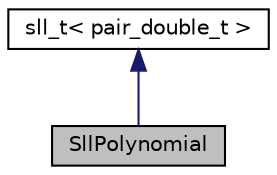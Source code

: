 digraph "SllPolynomial"
{
  edge [fontname="Helvetica",fontsize="10",labelfontname="Helvetica",labelfontsize="10"];
  node [fontname="Helvetica",fontsize="10",shape=record];
  Node2 [label="SllPolynomial",height=0.2,width=0.4,color="black", fillcolor="grey75", style="filled", fontcolor="black"];
  Node3 -> Node2 [dir="back",color="midnightblue",fontsize="10",style="solid"];
  Node3 [label="sll_t\< pair_double_t \>",height=0.2,width=0.4,color="black", fillcolor="white", style="filled",URL="$classsll__t.html"];
}
